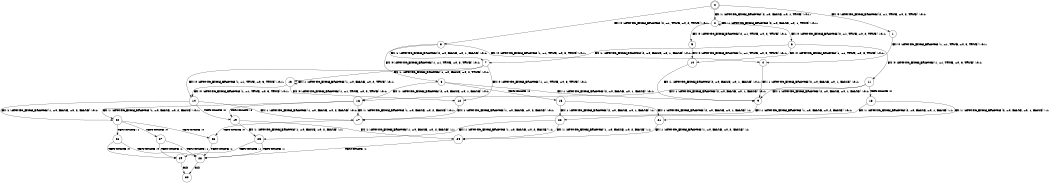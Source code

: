 digraph BCG {
size = "7, 10.5";
center = TRUE;
node [shape = circle];
0 [peripheries = 2];
0 -> 1 [label = "EX !0 !ATOMIC_EXCH_BRANCH (2, +1, TRUE, +0, 2, TRUE) !:0:1:"];
0 -> 2 [label = "EX !1 !ATOMIC_EXCH_BRANCH (2, +0, FALSE, +0, 1, TRUE) !:0:1:"];
0 -> 3 [label = "EX !0 !ATOMIC_EXCH_BRANCH (2, +1, TRUE, +0, 2, TRUE) !:0:1:"];
1 -> 4 [label = "EX !0 !ATOMIC_EXCH_BRANCH (1, +1, TRUE, +0, 3, TRUE) !:0:1:"];
2 -> 5 [label = "EX !0 !ATOMIC_EXCH_BRANCH (2, +1, TRUE, +0, 2, TRUE) !:0:1:"];
2 -> 6 [label = "EX !0 !ATOMIC_EXCH_BRANCH (2, +1, TRUE, +0, 2, TRUE) !:0:1:"];
2 -> 2 [label = "EX !1 !ATOMIC_EXCH_BRANCH (2, +0, FALSE, +0, 1, TRUE) !:0:1:"];
3 -> 4 [label = "EX !0 !ATOMIC_EXCH_BRANCH (1, +1, TRUE, +0, 3, TRUE) !:0:1:"];
3 -> 7 [label = "EX !1 !ATOMIC_EXCH_BRANCH (2, +0, FALSE, +0, 1, FALSE) !:0:1:"];
3 -> 8 [label = "EX !0 !ATOMIC_EXCH_BRANCH (1, +1, TRUE, +0, 3, TRUE) !:0:1:"];
4 -> 9 [label = "EX !1 !ATOMIC_EXCH_BRANCH (2, +0, FALSE, +0, 1, FALSE) !:0:1:"];
5 -> 10 [label = "EX !0 !ATOMIC_EXCH_BRANCH (1, +1, TRUE, +0, 3, TRUE) !:0:1:"];
6 -> 10 [label = "EX !0 !ATOMIC_EXCH_BRANCH (1, +1, TRUE, +0, 3, TRUE) !:0:1:"];
6 -> 7 [label = "EX !1 !ATOMIC_EXCH_BRANCH (2, +0, FALSE, +0, 1, FALSE) !:0:1:"];
6 -> 11 [label = "EX !0 !ATOMIC_EXCH_BRANCH (1, +1, TRUE, +0, 3, TRUE) !:0:1:"];
7 -> 12 [label = "EX !0 !ATOMIC_EXCH_BRANCH (1, +1, TRUE, +0, 3, TRUE) !:0:1:"];
7 -> 13 [label = "EX !1 !ATOMIC_EXCH_BRANCH (1, +0, FALSE, +0, 2, TRUE) !:0:1:"];
7 -> 14 [label = "EX !0 !ATOMIC_EXCH_BRANCH (1, +1, TRUE, +0, 3, TRUE) !:0:1:"];
8 -> 9 [label = "EX !1 !ATOMIC_EXCH_BRANCH (2, +0, FALSE, +0, 1, FALSE) !:0:1:"];
8 -> 15 [label = "TERMINATE !0"];
8 -> 16 [label = "EX !1 !ATOMIC_EXCH_BRANCH (2, +0, FALSE, +0, 1, FALSE) !:0:1:"];
9 -> 17 [label = "EX !1 !ATOMIC_EXCH_BRANCH (1, +0, FALSE, +0, 2, FALSE) !:0:1:"];
10 -> 9 [label = "EX !1 !ATOMIC_EXCH_BRANCH (2, +0, FALSE, +0, 1, FALSE) !:0:1:"];
11 -> 9 [label = "EX !1 !ATOMIC_EXCH_BRANCH (2, +0, FALSE, +0, 1, FALSE) !:0:1:"];
11 -> 18 [label = "TERMINATE !0"];
11 -> 16 [label = "EX !1 !ATOMIC_EXCH_BRANCH (2, +0, FALSE, +0, 1, FALSE) !:0:1:"];
12 -> 17 [label = "EX !1 !ATOMIC_EXCH_BRANCH (1, +0, FALSE, +0, 2, FALSE) !:0:1:"];
13 -> 12 [label = "EX !0 !ATOMIC_EXCH_BRANCH (1, +1, TRUE, +0, 3, TRUE) !:0:1:"];
13 -> 13 [label = "EX !1 !ATOMIC_EXCH_BRANCH (1, +0, FALSE, +0, 2, TRUE) !:0:1:"];
13 -> 14 [label = "EX !0 !ATOMIC_EXCH_BRANCH (1, +1, TRUE, +0, 3, TRUE) !:0:1:"];
14 -> 17 [label = "EX !1 !ATOMIC_EXCH_BRANCH (1, +0, FALSE, +0, 2, FALSE) !:0:1:"];
14 -> 19 [label = "TERMINATE !0"];
14 -> 20 [label = "EX !1 !ATOMIC_EXCH_BRANCH (1, +0, FALSE, +0, 2, FALSE) !:0:1:"];
15 -> 21 [label = "EX !1 !ATOMIC_EXCH_BRANCH (2, +0, FALSE, +0, 1, FALSE) !:1:"];
15 -> 22 [label = "EX !1 !ATOMIC_EXCH_BRANCH (2, +0, FALSE, +0, 1, FALSE) !:1:"];
16 -> 17 [label = "EX !1 !ATOMIC_EXCH_BRANCH (1, +0, FALSE, +0, 2, FALSE) !:0:1:"];
16 -> 19 [label = "TERMINATE !0"];
16 -> 20 [label = "EX !1 !ATOMIC_EXCH_BRANCH (1, +0, FALSE, +0, 2, FALSE) !:0:1:"];
17 -> 23 [label = "TERMINATE !0"];
18 -> 21 [label = "EX !1 !ATOMIC_EXCH_BRANCH (2, +0, FALSE, +0, 1, FALSE) !:1:"];
18 -> 22 [label = "EX !1 !ATOMIC_EXCH_BRANCH (2, +0, FALSE, +0, 1, FALSE) !:1:"];
19 -> 24 [label = "EX !1 !ATOMIC_EXCH_BRANCH (1, +0, FALSE, +0, 2, FALSE) !:1:"];
19 -> 25 [label = "EX !1 !ATOMIC_EXCH_BRANCH (1, +0, FALSE, +0, 2, FALSE) !:1:"];
20 -> 23 [label = "TERMINATE !0"];
20 -> 26 [label = "TERMINATE !1"];
20 -> 27 [label = "TERMINATE !0"];
21 -> 24 [label = "EX !1 !ATOMIC_EXCH_BRANCH (1, +0, FALSE, +0, 2, FALSE) !:1:"];
22 -> 24 [label = "EX !1 !ATOMIC_EXCH_BRANCH (1, +0, FALSE, +0, 2, FALSE) !:1:"];
22 -> 25 [label = "EX !1 !ATOMIC_EXCH_BRANCH (1, +0, FALSE, +0, 2, FALSE) !:1:"];
23 -> 28 [label = "TERMINATE !1"];
24 -> 28 [label = "TERMINATE !1"];
25 -> 28 [label = "TERMINATE !1"];
25 -> 29 [label = "TERMINATE !1"];
26 -> 28 [label = "TERMINATE !0"];
26 -> 29 [label = "TERMINATE !0"];
27 -> 28 [label = "TERMINATE !1"];
27 -> 29 [label = "TERMINATE !1"];
28 -> 30 [label = "exit"];
29 -> 30 [label = "exit"];
}
